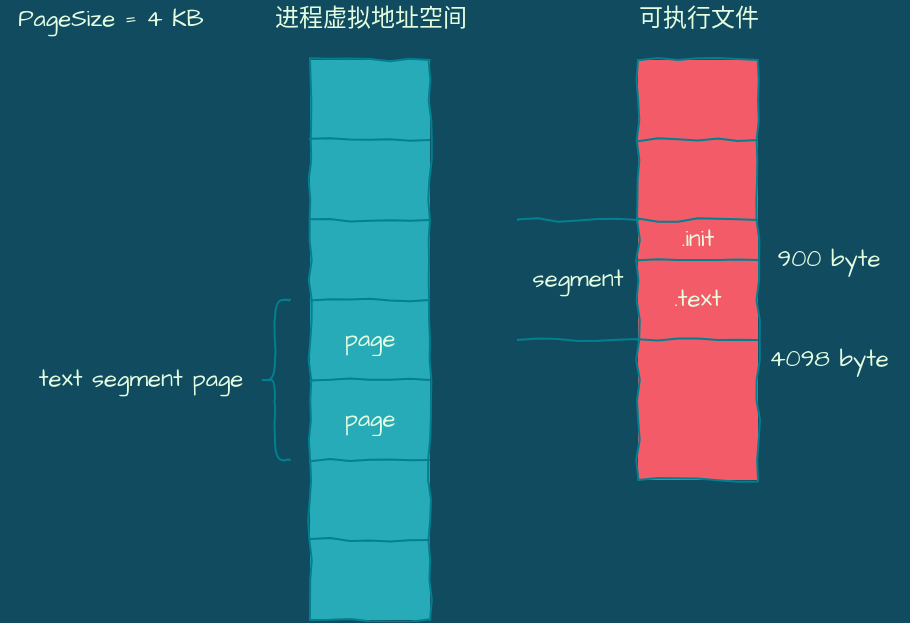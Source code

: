 <mxfile version="14.1.4" type="github">
  <diagram id="gsOSVRQu1B2_pKNPIINB" name="Page-1">
    <mxGraphModel dx="786" dy="427" grid="1" gridSize="10" guides="1" tooltips="1" connect="1" arrows="1" fold="1" page="1" pageScale="1" pageWidth="827" pageHeight="1169" background="#114B5F" math="0" shadow="0">
      <root>
        <mxCell id="0" />
        <mxCell id="1" parent="0" />
        <mxCell id="k19BqlN-eKoRZhrv01-V-1" value="" style="shape=table;html=1;whiteSpace=wrap;startSize=0;container=1;collapsible=0;childLayout=tableLayout;fillColor=#F45B69;strokeColor=#028090;fontColor=#E4FDE1;comic=1;" parent="1" vertex="1">
          <mxGeometry x="506" y="120" width="60" height="210" as="geometry" />
        </mxCell>
        <mxCell id="k19BqlN-eKoRZhrv01-V-2" value="" style="shape=partialRectangle;html=1;whiteSpace=wrap;collapsible=0;dropTarget=0;pointerEvents=0;fillColor=none;top=0;left=0;bottom=0;right=0;points=[[0,0.5],[1,0.5]];portConstraint=eastwest;strokeColor=#028090;fontColor=#E4FDE1;" parent="k19BqlN-eKoRZhrv01-V-1" vertex="1">
          <mxGeometry width="60" height="40" as="geometry" />
        </mxCell>
        <mxCell id="k19BqlN-eKoRZhrv01-V-3" value="" style="shape=partialRectangle;html=1;whiteSpace=wrap;connectable=0;overflow=hidden;fillColor=none;top=0;left=0;bottom=0;right=0;strokeColor=#028090;fontColor=#E4FDE1;" parent="k19BqlN-eKoRZhrv01-V-2" vertex="1">
          <mxGeometry width="60" height="40" as="geometry" />
        </mxCell>
        <mxCell id="k19BqlN-eKoRZhrv01-V-4" value="" style="shape=partialRectangle;html=1;whiteSpace=wrap;collapsible=0;dropTarget=0;pointerEvents=0;fillColor=none;top=0;left=0;bottom=0;right=0;points=[[0,0.5],[1,0.5]];portConstraint=eastwest;strokeColor=#028090;fontColor=#E4FDE1;" parent="k19BqlN-eKoRZhrv01-V-1" vertex="1">
          <mxGeometry y="40" width="60" height="40" as="geometry" />
        </mxCell>
        <mxCell id="k19BqlN-eKoRZhrv01-V-5" value="" style="shape=partialRectangle;html=1;whiteSpace=wrap;connectable=0;overflow=hidden;fillColor=none;top=0;left=0;bottom=0;right=0;strokeColor=#028090;fontColor=#E4FDE1;" parent="k19BqlN-eKoRZhrv01-V-4" vertex="1">
          <mxGeometry width="60" height="40" as="geometry" />
        </mxCell>
        <mxCell id="k19BqlN-eKoRZhrv01-V-6" value="" style="shape=partialRectangle;html=1;whiteSpace=wrap;collapsible=0;dropTarget=0;pointerEvents=0;fillColor=none;top=0;left=0;bottom=0;right=0;points=[[0,0.5],[1,0.5]];portConstraint=eastwest;strokeColor=#028090;fontColor=#E4FDE1;" parent="k19BqlN-eKoRZhrv01-V-1" vertex="1">
          <mxGeometry y="80" width="60" height="20" as="geometry" />
        </mxCell>
        <mxCell id="k19BqlN-eKoRZhrv01-V-7" value=".init" style="shape=partialRectangle;html=1;whiteSpace=wrap;connectable=0;overflow=hidden;fillColor=none;top=0;left=0;bottom=0;right=0;strokeColor=#028090;fontColor=#E4FDE1;fontFamily=Architects Daughter;fontSource=https%3A%2F%2Ffonts.googleapis.com%2Fcss%3Ffamily%3DArchitects%2BDaughter;" parent="k19BqlN-eKoRZhrv01-V-6" vertex="1">
          <mxGeometry width="60" height="20" as="geometry" />
        </mxCell>
        <mxCell id="k19BqlN-eKoRZhrv01-V-8" value="" style="shape=partialRectangle;html=1;whiteSpace=wrap;collapsible=0;dropTarget=0;pointerEvents=0;fillColor=none;top=0;left=0;bottom=0;right=0;points=[[0,0.5],[1,0.5]];portConstraint=eastwest;strokeColor=#028090;fontColor=#E4FDE1;" parent="k19BqlN-eKoRZhrv01-V-1" vertex="1">
          <mxGeometry y="100" width="60" height="40" as="geometry" />
        </mxCell>
        <mxCell id="k19BqlN-eKoRZhrv01-V-9" value=".text" style="shape=partialRectangle;html=1;whiteSpace=wrap;connectable=0;overflow=hidden;fillColor=none;top=0;left=0;bottom=0;right=0;strokeColor=#028090;fontColor=#E4FDE1;fontFamily=Architects Daughter;fontSource=https%3A%2F%2Ffonts.googleapis.com%2Fcss%3Ffamily%3DArchitects%2BDaughter;" parent="k19BqlN-eKoRZhrv01-V-8" vertex="1">
          <mxGeometry width="60" height="40" as="geometry" />
        </mxCell>
        <mxCell id="k19BqlN-eKoRZhrv01-V-10" value="" style="shape=partialRectangle;html=1;whiteSpace=wrap;collapsible=0;dropTarget=0;pointerEvents=0;fillColor=none;top=0;left=0;bottom=0;right=0;points=[[0,0.5],[1,0.5]];portConstraint=eastwest;strokeColor=#028090;fontColor=#E4FDE1;" parent="k19BqlN-eKoRZhrv01-V-1" vertex="1">
          <mxGeometry y="140" width="60" height="70" as="geometry" />
        </mxCell>
        <mxCell id="k19BqlN-eKoRZhrv01-V-11" value="" style="shape=partialRectangle;html=1;whiteSpace=wrap;connectable=0;overflow=hidden;fillColor=none;top=0;left=0;bottom=0;right=0;strokeColor=#028090;fontColor=#E4FDE1;" parent="k19BqlN-eKoRZhrv01-V-10" vertex="1">
          <mxGeometry width="60" height="70" as="geometry" />
        </mxCell>
        <mxCell id="k19BqlN-eKoRZhrv01-V-23" value="" style="shape=table;html=1;whiteSpace=wrap;startSize=0;container=1;collapsible=0;childLayout=tableLayout;strokeColor=#028090;fontColor=#E4FDE1;comic=1;fontFamily=Architects Daughter;fontSource=https%3A%2F%2Ffonts.googleapis.com%2Fcss%3Ffamily%3DArchitects%2BDaughter;fillColor=#28ABB9;" parent="1" vertex="1">
          <mxGeometry x="342" y="120" width="60" height="280" as="geometry" />
        </mxCell>
        <mxCell id="k19BqlN-eKoRZhrv01-V-26" value="" style="shape=partialRectangle;html=1;whiteSpace=wrap;collapsible=0;dropTarget=0;pointerEvents=0;fillColor=none;top=0;left=0;bottom=0;right=0;points=[[0,0.5],[1,0.5]];portConstraint=eastwest;strokeColor=#028090;fontColor=#E4FDE1;" parent="k19BqlN-eKoRZhrv01-V-23" vertex="1">
          <mxGeometry width="60" height="40" as="geometry" />
        </mxCell>
        <mxCell id="k19BqlN-eKoRZhrv01-V-27" value="" style="shape=partialRectangle;html=1;whiteSpace=wrap;connectable=0;overflow=hidden;fillColor=none;top=0;left=0;bottom=0;right=0;strokeColor=#028090;fontColor=#E4FDE1;" parent="k19BqlN-eKoRZhrv01-V-26" vertex="1">
          <mxGeometry width="60" height="40" as="geometry" />
        </mxCell>
        <mxCell id="k19BqlN-eKoRZhrv01-V-28" value="" style="shape=partialRectangle;html=1;whiteSpace=wrap;collapsible=0;dropTarget=0;pointerEvents=0;fillColor=none;top=0;left=0;bottom=0;right=0;points=[[0,0.5],[1,0.5]];portConstraint=eastwest;strokeColor=#028090;fontColor=#E4FDE1;" parent="k19BqlN-eKoRZhrv01-V-23" vertex="1">
          <mxGeometry y="40" width="60" height="40" as="geometry" />
        </mxCell>
        <mxCell id="k19BqlN-eKoRZhrv01-V-29" value="" style="shape=partialRectangle;html=1;whiteSpace=wrap;connectable=0;overflow=hidden;fillColor=none;top=0;left=0;bottom=0;right=0;strokeColor=#028090;fontColor=#E4FDE1;" parent="k19BqlN-eKoRZhrv01-V-28" vertex="1">
          <mxGeometry width="60" height="40" as="geometry" />
        </mxCell>
        <mxCell id="k19BqlN-eKoRZhrv01-V-30" value="" style="shape=partialRectangle;html=1;whiteSpace=wrap;collapsible=0;dropTarget=0;pointerEvents=0;fillColor=none;top=0;left=0;bottom=0;right=0;points=[[0,0.5],[1,0.5]];portConstraint=eastwest;strokeColor=#028090;fontColor=#E4FDE1;" parent="k19BqlN-eKoRZhrv01-V-23" vertex="1">
          <mxGeometry y="80" width="60" height="40" as="geometry" />
        </mxCell>
        <mxCell id="k19BqlN-eKoRZhrv01-V-31" value="" style="shape=partialRectangle;html=1;whiteSpace=wrap;connectable=0;overflow=hidden;fillColor=none;top=0;left=0;bottom=0;right=0;strokeColor=#028090;fontColor=#E4FDE1;" parent="k19BqlN-eKoRZhrv01-V-30" vertex="1">
          <mxGeometry width="60" height="40" as="geometry" />
        </mxCell>
        <mxCell id="k19BqlN-eKoRZhrv01-V-32" value="" style="shape=partialRectangle;html=1;whiteSpace=wrap;collapsible=0;dropTarget=0;pointerEvents=0;fillColor=none;top=0;left=0;bottom=0;right=0;points=[[0,0.5],[1,0.5]];portConstraint=eastwest;strokeColor=#028090;fontColor=#E4FDE1;fontFamily=Architects Daughter;fontSource=https%3A%2F%2Ffonts.googleapis.com%2Fcss%3Ffamily%3DArchitects%2BDaughter;" parent="k19BqlN-eKoRZhrv01-V-23" vertex="1">
          <mxGeometry y="120" width="60" height="40" as="geometry" />
        </mxCell>
        <mxCell id="k19BqlN-eKoRZhrv01-V-33" value="page" style="shape=partialRectangle;html=1;whiteSpace=wrap;connectable=0;overflow=hidden;fillColor=none;top=0;left=0;bottom=0;right=0;strokeColor=#028090;fontColor=#E4FDE1;fontFamily=Architects Daughter;fontSource=https%3A%2F%2Ffonts.googleapis.com%2Fcss%3Ffamily%3DArchitects%2BDaughter;" parent="k19BqlN-eKoRZhrv01-V-32" vertex="1">
          <mxGeometry width="60" height="40" as="geometry" />
        </mxCell>
        <mxCell id="k19BqlN-eKoRZhrv01-V-24" value="" style="shape=partialRectangle;html=1;whiteSpace=wrap;collapsible=0;dropTarget=0;pointerEvents=0;fillColor=none;top=0;left=0;bottom=0;right=0;points=[[0,0.5],[1,0.5]];portConstraint=eastwest;strokeColor=#028090;fontColor=#E4FDE1;" parent="k19BqlN-eKoRZhrv01-V-23" vertex="1">
          <mxGeometry y="160" width="60" height="40" as="geometry" />
        </mxCell>
        <mxCell id="k19BqlN-eKoRZhrv01-V-25" value="page" style="shape=partialRectangle;html=1;whiteSpace=wrap;connectable=0;overflow=hidden;fillColor=none;top=0;left=0;bottom=0;right=0;strokeColor=#028090;fontColor=#E4FDE1;fontFamily=Architects Daughter;fontSource=https%3A%2F%2Ffonts.googleapis.com%2Fcss%3Ffamily%3DArchitects%2BDaughter;" parent="k19BqlN-eKoRZhrv01-V-24" vertex="1">
          <mxGeometry width="60" height="40" as="geometry" />
        </mxCell>
        <mxCell id="k19BqlN-eKoRZhrv01-V-48" style="shape=partialRectangle;html=1;whiteSpace=wrap;collapsible=0;dropTarget=0;pointerEvents=0;fillColor=none;top=0;left=0;bottom=0;right=0;points=[[0,0.5],[1,0.5]];portConstraint=eastwest;strokeColor=#028090;fontColor=#E4FDE1;" parent="k19BqlN-eKoRZhrv01-V-23" vertex="1">
          <mxGeometry y="200" width="60" height="40" as="geometry" />
        </mxCell>
        <mxCell id="k19BqlN-eKoRZhrv01-V-49" style="shape=partialRectangle;html=1;whiteSpace=wrap;connectable=0;overflow=hidden;fillColor=none;top=0;left=0;bottom=0;right=0;strokeColor=#028090;fontColor=#E4FDE1;" parent="k19BqlN-eKoRZhrv01-V-48" vertex="1">
          <mxGeometry width="60" height="40" as="geometry" />
        </mxCell>
        <mxCell id="k19BqlN-eKoRZhrv01-V-50" style="shape=partialRectangle;html=1;whiteSpace=wrap;collapsible=0;dropTarget=0;pointerEvents=0;fillColor=none;top=0;left=0;bottom=0;right=0;points=[[0,0.5],[1,0.5]];portConstraint=eastwest;strokeColor=#028090;fontColor=#E4FDE1;" parent="k19BqlN-eKoRZhrv01-V-23" vertex="1">
          <mxGeometry y="240" width="60" height="40" as="geometry" />
        </mxCell>
        <mxCell id="k19BqlN-eKoRZhrv01-V-51" style="shape=partialRectangle;html=1;whiteSpace=wrap;connectable=0;overflow=hidden;fillColor=none;top=0;left=0;bottom=0;right=0;strokeColor=#028090;fontColor=#E4FDE1;" parent="k19BqlN-eKoRZhrv01-V-50" vertex="1">
          <mxGeometry width="60" height="40" as="geometry" />
        </mxCell>
        <mxCell id="k19BqlN-eKoRZhrv01-V-34" value="900 byte" style="text;html=1;align=center;verticalAlign=middle;resizable=0;points=[];autosize=1;fontFamily=Architects Daughter;fontColor=#E4FDE1;" parent="1" vertex="1">
          <mxGeometry x="566" y="210" width="70" height="20" as="geometry" />
        </mxCell>
        <mxCell id="k19BqlN-eKoRZhrv01-V-35" value="4098 byte" style="text;html=1;align=center;verticalAlign=middle;resizable=0;points=[];autosize=1;fontFamily=Architects Daughter;fontColor=#E4FDE1;" parent="1" vertex="1">
          <mxGeometry x="561" y="260" width="80" height="20" as="geometry" />
        </mxCell>
        <mxCell id="k19BqlN-eKoRZhrv01-V-36" value="进程虚拟地址空间" style="text;html=1;align=center;verticalAlign=middle;resizable=0;points=[];autosize=1;fontFamily=Architects Daughter;fontColor=#E4FDE1;" parent="1" vertex="1">
          <mxGeometry x="317" y="90" width="110" height="20" as="geometry" />
        </mxCell>
        <mxCell id="k19BqlN-eKoRZhrv01-V-52" value="可执行文件" style="text;html=1;align=center;verticalAlign=middle;resizable=0;points=[];autosize=1;fontFamily=Architects Daughter;fontColor=#E4FDE1;" parent="1" vertex="1">
          <mxGeometry x="496" y="90" width="80" height="20" as="geometry" />
        </mxCell>
        <mxCell id="k19BqlN-eKoRZhrv01-V-54" value="" style="shape=curlyBracket;whiteSpace=wrap;html=1;rounded=1;comic=1;sketch=0;strokeColor=#028090;fillColor=#F45B69;fontFamily=Architects Daughter;fontSource=https%3A%2F%2Ffonts.googleapis.com%2Fcss%3Ffamily%3DArchitects%2BDaughter;fontColor=#E4FDE1;" parent="1" vertex="1">
          <mxGeometry x="317" y="240" width="15" height="80" as="geometry" />
        </mxCell>
        <mxCell id="k19BqlN-eKoRZhrv01-V-55" value="PageSize = 4 KB" style="text;html=1;align=center;verticalAlign=middle;resizable=0;points=[];autosize=1;fontFamily=Architects Daughter;fontColor=#E4FDE1;" parent="1" vertex="1">
          <mxGeometry x="187" y="90" width="110" height="20" as="geometry" />
        </mxCell>
        <mxCell id="FFB3woq7MEnjwf5_CKLt-1" value="segment" style="shape=partialRectangle;whiteSpace=wrap;html=1;left=0;right=0;fillColor=none;strokeColor=#028090;fontColor=#E4FDE1;comic=1;fontFamily=Architects Daughter;fontSource=https%3A%2F%2Ffonts.googleapis.com%2Fcss%3Ffamily%3DArchitects%2BDaughter;" vertex="1" parent="1">
          <mxGeometry x="446" y="200" width="60" height="60" as="geometry" />
        </mxCell>
        <mxCell id="FFB3woq7MEnjwf5_CKLt-5" value="text segment page" style="text;html=1;align=center;verticalAlign=middle;resizable=0;points=[];autosize=1;fontFamily=Architects Daughter;fontColor=#E4FDE1;" vertex="1" parent="1">
          <mxGeometry x="197" y="270" width="120" height="20" as="geometry" />
        </mxCell>
      </root>
    </mxGraphModel>
  </diagram>
</mxfile>
